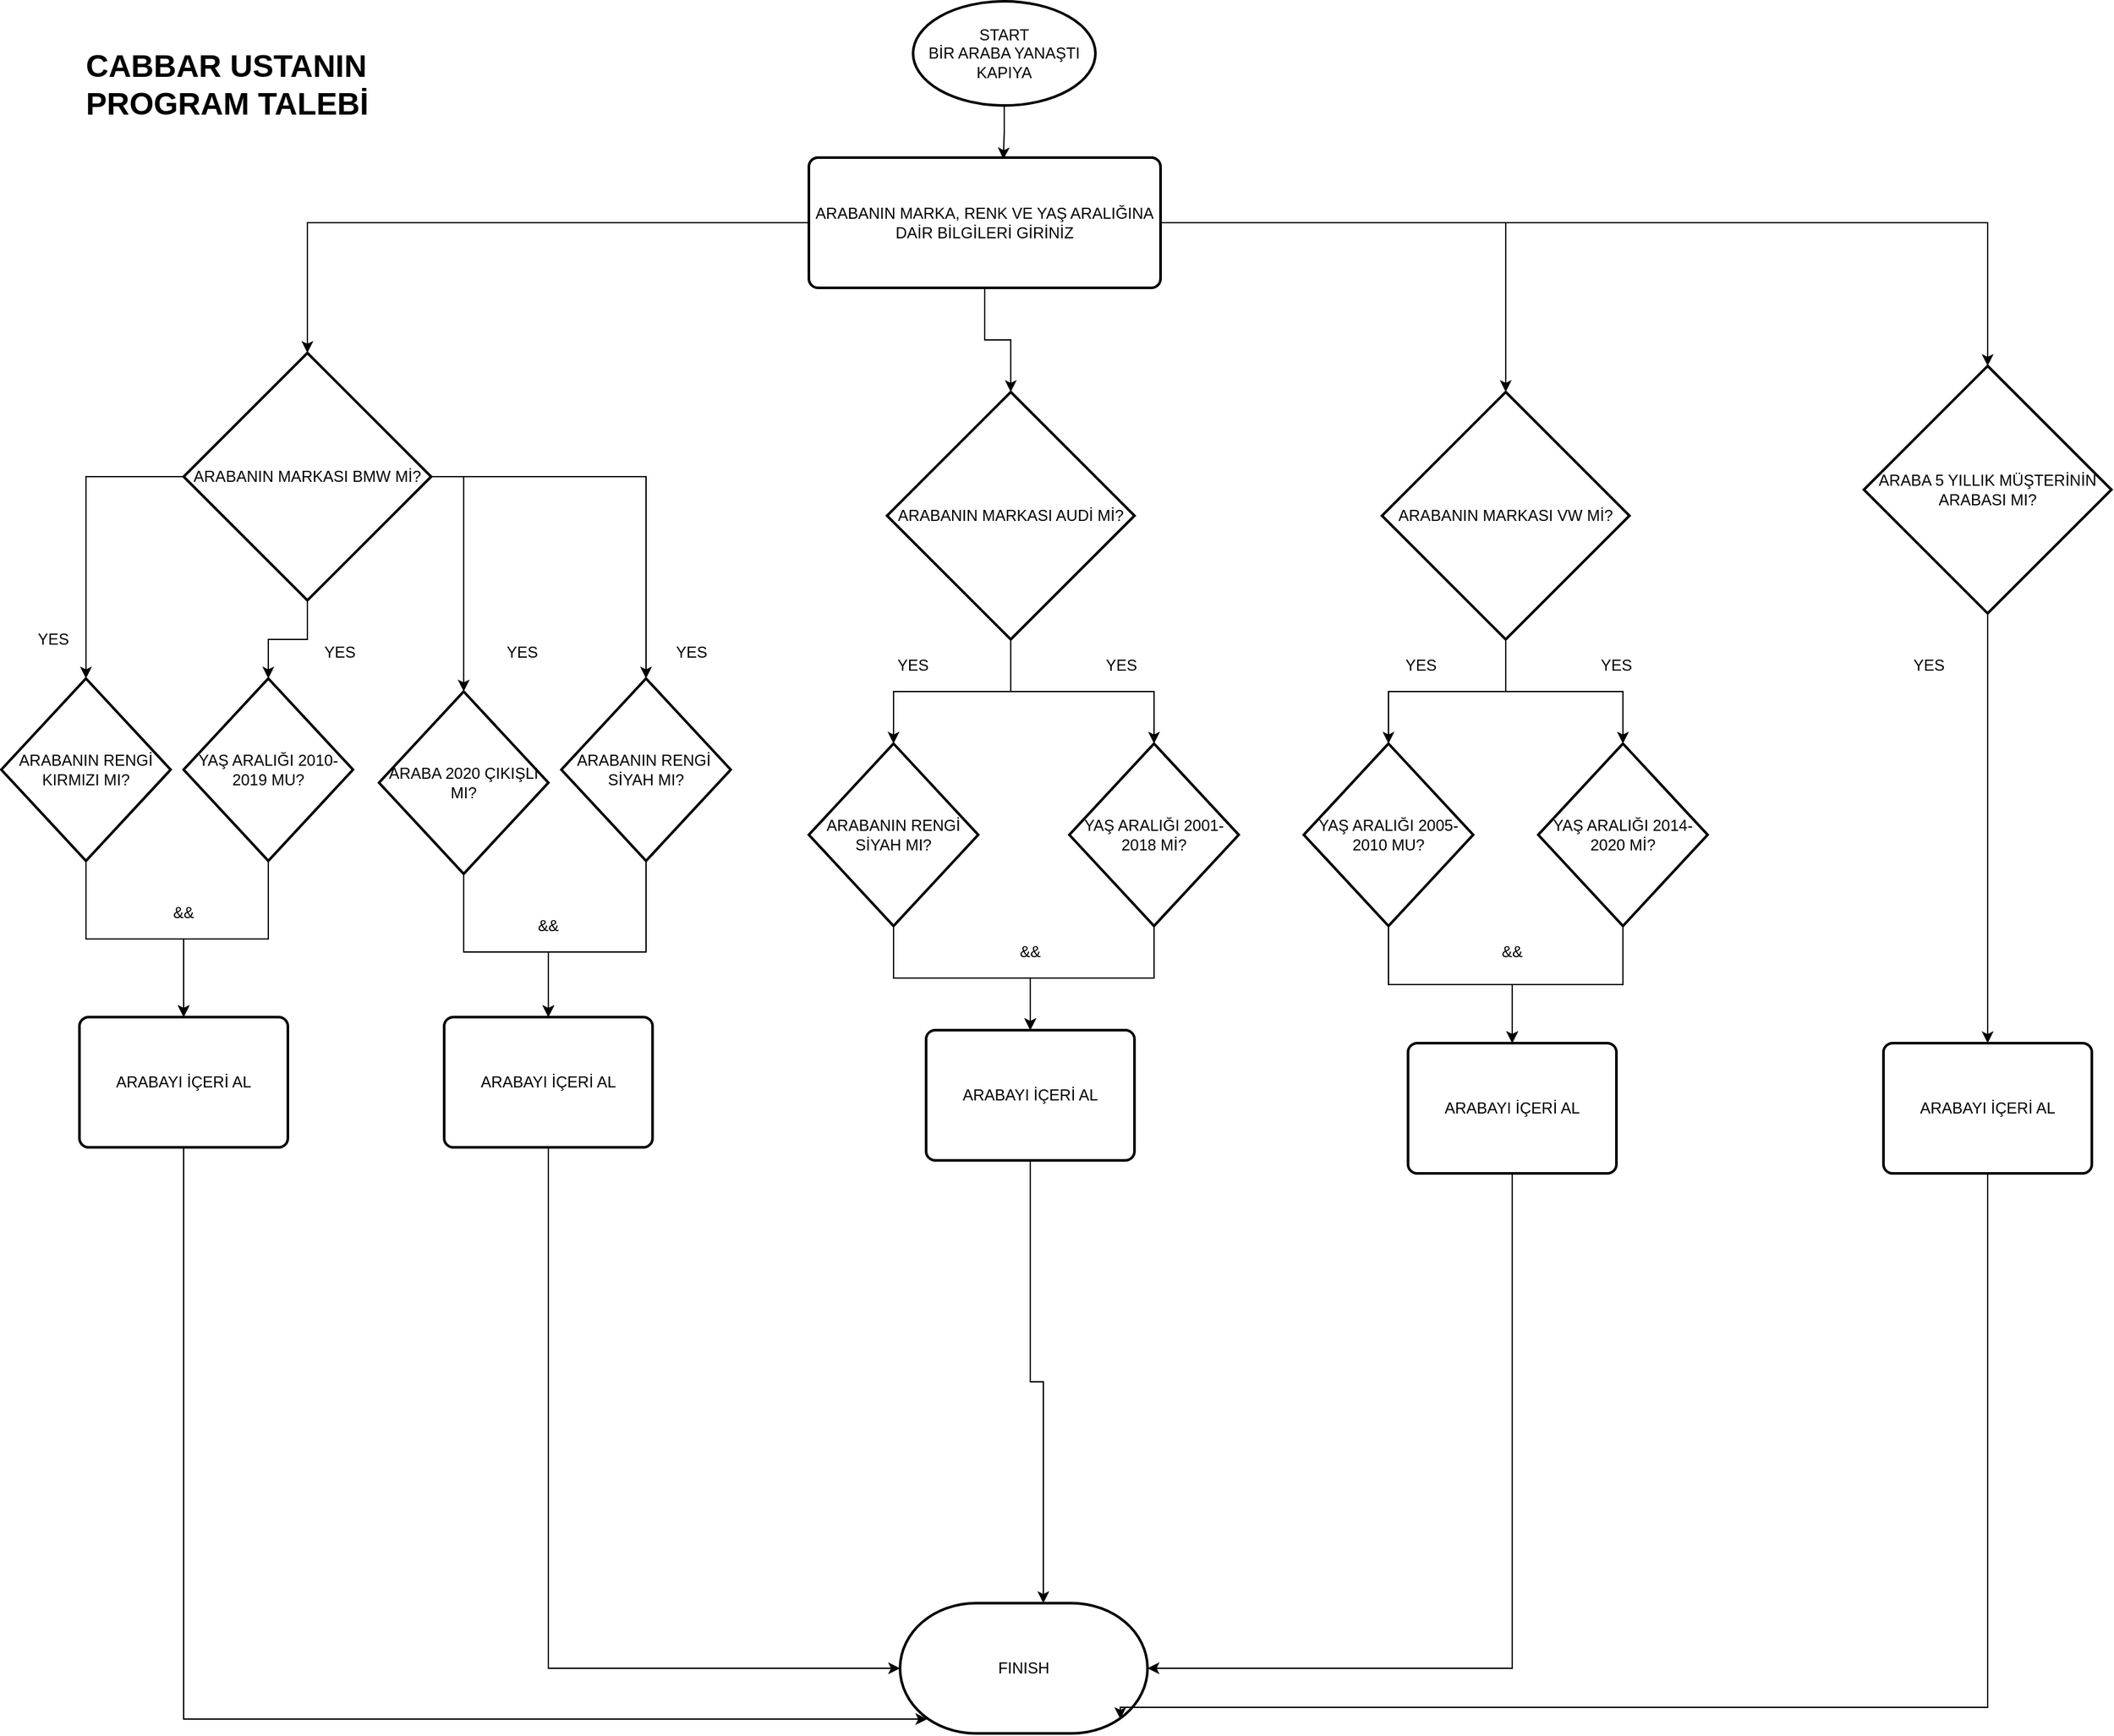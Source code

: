 <mxfile version="13.10.4" type="google"><diagram id="6a731a19-8d31-9384-78a2-239565b7b9f0" name="Page-1"><mxGraphModel dx="2130" dy="967" grid="1" gridSize="10" guides="1" tooltips="1" connect="1" arrows="1" fold="1" page="1" pageScale="1" pageWidth="1169" pageHeight="827" background="#ffffff" math="0" shadow="0"><root><mxCell id="0"/><mxCell id="1" parent="0"/><mxCell id="I99-v1isCjONdM7aaMPV-125" style="edgeStyle=orthogonalEdgeStyle;rounded=0;orthogonalLoop=1;jettySize=auto;html=1;entryX=0.553;entryY=0.013;entryDx=0;entryDy=0;entryPerimeter=0;" edge="1" parent="1" source="I99-v1isCjONdM7aaMPV-55" target="I99-v1isCjONdM7aaMPV-57"><mxGeometry relative="1" as="geometry"/></mxCell><mxCell id="I99-v1isCjONdM7aaMPV-55" value="START&lt;br&gt;BİR ARABA YANAŞTI KAPIYA" style="strokeWidth=2;html=1;shape=mxgraph.flowchart.start_1;whiteSpace=wrap;" vertex="1" parent="1"><mxGeometry x="710" y="10" width="140" height="80" as="geometry"/></mxCell><mxCell id="I99-v1isCjONdM7aaMPV-64" style="edgeStyle=orthogonalEdgeStyle;rounded=0;orthogonalLoop=1;jettySize=auto;html=1;entryX=0.5;entryY=0;entryDx=0;entryDy=0;entryPerimeter=0;" edge="1" parent="1" source="I99-v1isCjONdM7aaMPV-57" target="I99-v1isCjONdM7aaMPV-59"><mxGeometry relative="1" as="geometry"/></mxCell><mxCell id="I99-v1isCjONdM7aaMPV-65" value="" style="edgeStyle=orthogonalEdgeStyle;rounded=0;orthogonalLoop=1;jettySize=auto;html=1;" edge="1" parent="1" source="I99-v1isCjONdM7aaMPV-57" target="I99-v1isCjONdM7aaMPV-60"><mxGeometry relative="1" as="geometry"/></mxCell><mxCell id="I99-v1isCjONdM7aaMPV-66" style="edgeStyle=orthogonalEdgeStyle;rounded=0;orthogonalLoop=1;jettySize=auto;html=1;entryX=0.5;entryY=0;entryDx=0;entryDy=0;entryPerimeter=0;" edge="1" parent="1" source="I99-v1isCjONdM7aaMPV-57" target="I99-v1isCjONdM7aaMPV-61"><mxGeometry relative="1" as="geometry"/></mxCell><mxCell id="I99-v1isCjONdM7aaMPV-81" style="edgeStyle=orthogonalEdgeStyle;rounded=0;orthogonalLoop=1;jettySize=auto;html=1;entryX=0.5;entryY=0;entryDx=0;entryDy=0;entryPerimeter=0;" edge="1" parent="1" source="I99-v1isCjONdM7aaMPV-57" target="I99-v1isCjONdM7aaMPV-80"><mxGeometry relative="1" as="geometry"/></mxCell><mxCell id="I99-v1isCjONdM7aaMPV-57" value="ARABANIN MARKA, RENK VE YAŞ ARALIĞINA DAİR BİLGİLERİ GİRİNİZ" style="rounded=1;whiteSpace=wrap;html=1;absoluteArcSize=1;arcSize=14;strokeWidth=2;" vertex="1" parent="1"><mxGeometry x="630" y="130" width="270" height="100" as="geometry"/></mxCell><mxCell id="I99-v1isCjONdM7aaMPV-63" value="" style="edgeStyle=orthogonalEdgeStyle;rounded=0;orthogonalLoop=1;jettySize=auto;html=1;" edge="1" parent="1" source="I99-v1isCjONdM7aaMPV-59" target="I99-v1isCjONdM7aaMPV-62"><mxGeometry relative="1" as="geometry"/></mxCell><mxCell id="I99-v1isCjONdM7aaMPV-71" style="edgeStyle=orthogonalEdgeStyle;rounded=0;orthogonalLoop=1;jettySize=auto;html=1;" edge="1" parent="1" source="I99-v1isCjONdM7aaMPV-59" target="I99-v1isCjONdM7aaMPV-69"><mxGeometry relative="1" as="geometry"/></mxCell><mxCell id="I99-v1isCjONdM7aaMPV-87" style="edgeStyle=orthogonalEdgeStyle;rounded=0;orthogonalLoop=1;jettySize=auto;html=1;entryX=0.5;entryY=0;entryDx=0;entryDy=0;entryPerimeter=0;" edge="1" parent="1" source="I99-v1isCjONdM7aaMPV-59" target="I99-v1isCjONdM7aaMPV-85"><mxGeometry relative="1" as="geometry"><mxPoint x="370" y="500" as="targetPoint"/><Array as="points"><mxPoint x="365" y="375"/></Array></mxGeometry></mxCell><mxCell id="I99-v1isCjONdM7aaMPV-89" style="edgeStyle=orthogonalEdgeStyle;rounded=0;orthogonalLoop=1;jettySize=auto;html=1;" edge="1" parent="1" source="I99-v1isCjONdM7aaMPV-59" target="I99-v1isCjONdM7aaMPV-86"><mxGeometry relative="1" as="geometry"/></mxCell><mxCell id="I99-v1isCjONdM7aaMPV-59" value="ARABANIN MARKASI BMW Mİ?" style="strokeWidth=2;html=1;shape=mxgraph.flowchart.decision;whiteSpace=wrap;" vertex="1" parent="1"><mxGeometry x="150" y="280" width="190" height="190" as="geometry"/></mxCell><mxCell id="I99-v1isCjONdM7aaMPV-98" style="edgeStyle=orthogonalEdgeStyle;rounded=0;orthogonalLoop=1;jettySize=auto;html=1;" edge="1" parent="1" source="I99-v1isCjONdM7aaMPV-60" target="I99-v1isCjONdM7aaMPV-96"><mxGeometry relative="1" as="geometry"/></mxCell><mxCell id="I99-v1isCjONdM7aaMPV-99" style="edgeStyle=orthogonalEdgeStyle;rounded=0;orthogonalLoop=1;jettySize=auto;html=1;" edge="1" parent="1" source="I99-v1isCjONdM7aaMPV-60" target="I99-v1isCjONdM7aaMPV-97"><mxGeometry relative="1" as="geometry"/></mxCell><mxCell id="I99-v1isCjONdM7aaMPV-60" value="ARABANIN MARKASI AUDİ Mİ?" style="strokeWidth=2;html=1;shape=mxgraph.flowchart.decision;whiteSpace=wrap;" vertex="1" parent="1"><mxGeometry x="690" y="310" width="190" height="190" as="geometry"/></mxCell><mxCell id="I99-v1isCjONdM7aaMPV-107" style="edgeStyle=orthogonalEdgeStyle;rounded=0;orthogonalLoop=1;jettySize=auto;html=1;entryX=0.5;entryY=0;entryDx=0;entryDy=0;entryPerimeter=0;" edge="1" parent="1" source="I99-v1isCjONdM7aaMPV-61" target="I99-v1isCjONdM7aaMPV-105"><mxGeometry relative="1" as="geometry"/></mxCell><mxCell id="I99-v1isCjONdM7aaMPV-108" style="edgeStyle=orthogonalEdgeStyle;rounded=0;orthogonalLoop=1;jettySize=auto;html=1;entryX=0.5;entryY=0;entryDx=0;entryDy=0;entryPerimeter=0;" edge="1" parent="1" source="I99-v1isCjONdM7aaMPV-61" target="I99-v1isCjONdM7aaMPV-106"><mxGeometry relative="1" as="geometry"/></mxCell><mxCell id="I99-v1isCjONdM7aaMPV-61" value="ARABANIN MARKASI VW Mİ?" style="strokeWidth=2;html=1;shape=mxgraph.flowchart.decision;whiteSpace=wrap;" vertex="1" parent="1"><mxGeometry x="1070" y="310" width="190" height="190" as="geometry"/></mxCell><mxCell id="I99-v1isCjONdM7aaMPV-92" style="edgeStyle=orthogonalEdgeStyle;rounded=0;orthogonalLoop=1;jettySize=auto;html=1;entryX=0.5;entryY=0;entryDx=0;entryDy=0;" edge="1" parent="1" source="I99-v1isCjONdM7aaMPV-62" target="I99-v1isCjONdM7aaMPV-75"><mxGeometry relative="1" as="geometry"/></mxCell><mxCell id="I99-v1isCjONdM7aaMPV-62" value="ARABANIN RENGİ KIRMIZI MI?" style="strokeWidth=2;html=1;shape=mxgraph.flowchart.decision;whiteSpace=wrap;" vertex="1" parent="1"><mxGeometry x="10" y="530" width="130" height="140" as="geometry"/></mxCell><mxCell id="I99-v1isCjONdM7aaMPV-67" value="YES" style="text;html=1;strokeColor=none;fillColor=none;align=center;verticalAlign=middle;whiteSpace=wrap;rounded=0;" vertex="1" parent="1"><mxGeometry x="250" y="500" width="40" height="20" as="geometry"/></mxCell><mxCell id="I99-v1isCjONdM7aaMPV-68" value="&amp;amp;&amp;amp;" style="text;html=1;strokeColor=none;fillColor=none;align=center;verticalAlign=middle;whiteSpace=wrap;rounded=0;" vertex="1" parent="1"><mxGeometry x="130" y="700" width="40" height="20" as="geometry"/></mxCell><mxCell id="I99-v1isCjONdM7aaMPV-91" style="edgeStyle=orthogonalEdgeStyle;rounded=0;orthogonalLoop=1;jettySize=auto;html=1;entryX=0.5;entryY=0;entryDx=0;entryDy=0;" edge="1" parent="1" source="I99-v1isCjONdM7aaMPV-69" target="I99-v1isCjONdM7aaMPV-75"><mxGeometry relative="1" as="geometry"/></mxCell><mxCell id="I99-v1isCjONdM7aaMPV-69" value="YAŞ ARALIĞI 2010-2019 MU?" style="strokeWidth=2;html=1;shape=mxgraph.flowchart.decision;whiteSpace=wrap;" vertex="1" parent="1"><mxGeometry x="150" y="530" width="130" height="140" as="geometry"/></mxCell><mxCell id="I99-v1isCjONdM7aaMPV-72" value="YES" style="text;html=1;strokeColor=none;fillColor=none;align=center;verticalAlign=middle;whiteSpace=wrap;rounded=0;" vertex="1" parent="1"><mxGeometry x="30" y="490" width="40" height="20" as="geometry"/></mxCell><mxCell id="I99-v1isCjONdM7aaMPV-73" value="YES" style="text;html=1;strokeColor=none;fillColor=none;align=center;verticalAlign=middle;whiteSpace=wrap;rounded=0;" vertex="1" parent="1"><mxGeometry x="390" y="500" width="40" height="20" as="geometry"/></mxCell><mxCell id="I99-v1isCjONdM7aaMPV-74" value="FINISH&lt;br&gt;" style="strokeWidth=2;html=1;shape=mxgraph.flowchart.terminator;whiteSpace=wrap;" vertex="1" parent="1"><mxGeometry x="700" y="1240" width="190" height="100" as="geometry"/></mxCell><mxCell id="I99-v1isCjONdM7aaMPV-119" style="edgeStyle=orthogonalEdgeStyle;rounded=0;orthogonalLoop=1;jettySize=auto;html=1;entryX=0.11;entryY=0.89;entryDx=0;entryDy=0;entryPerimeter=0;" edge="1" parent="1" source="I99-v1isCjONdM7aaMPV-75" target="I99-v1isCjONdM7aaMPV-74"><mxGeometry relative="1" as="geometry"><mxPoint x="180" y="1350" as="targetPoint"/><Array as="points"><mxPoint x="150" y="1329"/></Array></mxGeometry></mxCell><mxCell id="I99-v1isCjONdM7aaMPV-75" value="ARABAYI İÇERİ AL" style="rounded=1;whiteSpace=wrap;html=1;absoluteArcSize=1;arcSize=14;strokeWidth=2;" vertex="1" parent="1"><mxGeometry x="70" y="790" width="160" height="100" as="geometry"/></mxCell><mxCell id="I99-v1isCjONdM7aaMPV-83" style="edgeStyle=orthogonalEdgeStyle;rounded=0;orthogonalLoop=1;jettySize=auto;html=1;entryX=0.5;entryY=0;entryDx=0;entryDy=0;" edge="1" parent="1" source="I99-v1isCjONdM7aaMPV-80" target="I99-v1isCjONdM7aaMPV-82"><mxGeometry relative="1" as="geometry"/></mxCell><mxCell id="I99-v1isCjONdM7aaMPV-80" value="ARABA 5 YILLIK MÜŞTERİNİN ARABASI MI?" style="strokeWidth=2;html=1;shape=mxgraph.flowchart.decision;whiteSpace=wrap;" vertex="1" parent="1"><mxGeometry x="1440" y="290" width="190" height="190" as="geometry"/></mxCell><mxCell id="I99-v1isCjONdM7aaMPV-124" style="edgeStyle=orthogonalEdgeStyle;rounded=0;orthogonalLoop=1;jettySize=auto;html=1;entryX=0.89;entryY=0.89;entryDx=0;entryDy=0;entryPerimeter=0;" edge="1" parent="1" source="I99-v1isCjONdM7aaMPV-82" target="I99-v1isCjONdM7aaMPV-74"><mxGeometry relative="1" as="geometry"><mxPoint x="990" y="1500" as="targetPoint"/><Array as="points"><mxPoint x="1535" y="1320"/><mxPoint x="869" y="1320"/></Array></mxGeometry></mxCell><mxCell id="I99-v1isCjONdM7aaMPV-82" value="ARABAYI İÇERİ AL" style="rounded=1;whiteSpace=wrap;html=1;absoluteArcSize=1;arcSize=14;strokeWidth=2;" vertex="1" parent="1"><mxGeometry x="1455" y="810" width="160" height="100" as="geometry"/></mxCell><mxCell id="I99-v1isCjONdM7aaMPV-84" value="YES" style="text;html=1;strokeColor=none;fillColor=none;align=center;verticalAlign=middle;whiteSpace=wrap;rounded=0;" vertex="1" parent="1"><mxGeometry x="1470" y="510" width="40" height="20" as="geometry"/></mxCell><mxCell id="I99-v1isCjONdM7aaMPV-93" style="edgeStyle=orthogonalEdgeStyle;rounded=0;orthogonalLoop=1;jettySize=auto;html=1;entryX=0.5;entryY=0;entryDx=0;entryDy=0;" edge="1" parent="1" source="I99-v1isCjONdM7aaMPV-85" target="I99-v1isCjONdM7aaMPV-90"><mxGeometry relative="1" as="geometry"><Array as="points"><mxPoint x="365" y="740"/><mxPoint x="430" y="740"/></Array></mxGeometry></mxCell><mxCell id="I99-v1isCjONdM7aaMPV-85" value="ARABA 2020 ÇIKIŞLI MI?" style="strokeWidth=2;html=1;shape=mxgraph.flowchart.decision;whiteSpace=wrap;" vertex="1" parent="1"><mxGeometry x="300" y="540" width="130" height="140" as="geometry"/></mxCell><mxCell id="I99-v1isCjONdM7aaMPV-94" style="edgeStyle=orthogonalEdgeStyle;rounded=0;orthogonalLoop=1;jettySize=auto;html=1;entryX=0.5;entryY=0;entryDx=0;entryDy=0;" edge="1" parent="1" source="I99-v1isCjONdM7aaMPV-86" target="I99-v1isCjONdM7aaMPV-90"><mxGeometry relative="1" as="geometry"><Array as="points"><mxPoint x="505" y="740"/><mxPoint x="430" y="740"/></Array></mxGeometry></mxCell><mxCell id="I99-v1isCjONdM7aaMPV-86" value="ARABANIN RENGİ&amp;nbsp; SİYAH MI?" style="strokeWidth=2;html=1;shape=mxgraph.flowchart.decision;whiteSpace=wrap;" vertex="1" parent="1"><mxGeometry x="440" y="530" width="130" height="140" as="geometry"/></mxCell><mxCell id="I99-v1isCjONdM7aaMPV-120" style="edgeStyle=orthogonalEdgeStyle;rounded=0;orthogonalLoop=1;jettySize=auto;html=1;" edge="1" parent="1" source="I99-v1isCjONdM7aaMPV-90" target="I99-v1isCjONdM7aaMPV-74"><mxGeometry relative="1" as="geometry"><Array as="points"><mxPoint x="430" y="1290"/></Array></mxGeometry></mxCell><mxCell id="I99-v1isCjONdM7aaMPV-90" value="ARABAYI İÇERİ AL" style="rounded=1;whiteSpace=wrap;html=1;absoluteArcSize=1;arcSize=14;strokeWidth=2;" vertex="1" parent="1"><mxGeometry x="350" y="790" width="160" height="100" as="geometry"/></mxCell><mxCell id="I99-v1isCjONdM7aaMPV-95" value="&amp;amp;&amp;amp;" style="text;html=1;strokeColor=none;fillColor=none;align=center;verticalAlign=middle;whiteSpace=wrap;rounded=0;" vertex="1" parent="1"><mxGeometry x="410" y="710" width="40" height="20" as="geometry"/></mxCell><mxCell id="I99-v1isCjONdM7aaMPV-101" style="edgeStyle=orthogonalEdgeStyle;rounded=0;orthogonalLoop=1;jettySize=auto;html=1;" edge="1" parent="1" source="I99-v1isCjONdM7aaMPV-96" target="I99-v1isCjONdM7aaMPV-100"><mxGeometry relative="1" as="geometry"/></mxCell><mxCell id="I99-v1isCjONdM7aaMPV-96" value="ARABANIN RENGİ SİYAH MI?" style="strokeWidth=2;html=1;shape=mxgraph.flowchart.decision;whiteSpace=wrap;" vertex="1" parent="1"><mxGeometry x="630" y="580" width="130" height="140" as="geometry"/></mxCell><mxCell id="I99-v1isCjONdM7aaMPV-102" style="edgeStyle=orthogonalEdgeStyle;rounded=0;orthogonalLoop=1;jettySize=auto;html=1;entryX=0.5;entryY=0;entryDx=0;entryDy=0;" edge="1" parent="1" source="I99-v1isCjONdM7aaMPV-97" target="I99-v1isCjONdM7aaMPV-100"><mxGeometry relative="1" as="geometry"/></mxCell><mxCell id="I99-v1isCjONdM7aaMPV-97" value="YAŞ ARALIĞI 2001-2018 Mİ?" style="strokeWidth=2;html=1;shape=mxgraph.flowchart.decision;whiteSpace=wrap;" vertex="1" parent="1"><mxGeometry x="830" y="580" width="130" height="140" as="geometry"/></mxCell><mxCell id="I99-v1isCjONdM7aaMPV-123" style="edgeStyle=orthogonalEdgeStyle;rounded=0;orthogonalLoop=1;jettySize=auto;html=1;entryX=0.579;entryY=0;entryDx=0;entryDy=0;entryPerimeter=0;" edge="1" parent="1" source="I99-v1isCjONdM7aaMPV-100" target="I99-v1isCjONdM7aaMPV-74"><mxGeometry relative="1" as="geometry"/></mxCell><mxCell id="I99-v1isCjONdM7aaMPV-100" value="ARABAYI İÇERİ AL" style="rounded=1;whiteSpace=wrap;html=1;absoluteArcSize=1;arcSize=14;strokeWidth=2;" vertex="1" parent="1"><mxGeometry x="720" y="800" width="160" height="100" as="geometry"/></mxCell><mxCell id="I99-v1isCjONdM7aaMPV-103" value="&amp;amp;&amp;amp;" style="text;html=1;strokeColor=none;fillColor=none;align=center;verticalAlign=middle;whiteSpace=wrap;rounded=0;" vertex="1" parent="1"><mxGeometry x="780" y="730" width="40" height="20" as="geometry"/></mxCell><mxCell id="I99-v1isCjONdM7aaMPV-110" style="edgeStyle=orthogonalEdgeStyle;rounded=0;orthogonalLoop=1;jettySize=auto;html=1;entryX=0.5;entryY=0;entryDx=0;entryDy=0;" edge="1" parent="1" source="I99-v1isCjONdM7aaMPV-105" target="I99-v1isCjONdM7aaMPV-109"><mxGeometry relative="1" as="geometry"/></mxCell><mxCell id="I99-v1isCjONdM7aaMPV-105" value="YAŞ ARALIĞI 2005-2010 MU?" style="strokeWidth=2;html=1;shape=mxgraph.flowchart.decision;whiteSpace=wrap;" vertex="1" parent="1"><mxGeometry x="1010" y="580" width="130" height="140" as="geometry"/></mxCell><mxCell id="I99-v1isCjONdM7aaMPV-111" style="edgeStyle=orthogonalEdgeStyle;rounded=0;orthogonalLoop=1;jettySize=auto;html=1;entryX=0.5;entryY=0;entryDx=0;entryDy=0;" edge="1" parent="1" source="I99-v1isCjONdM7aaMPV-106" target="I99-v1isCjONdM7aaMPV-109"><mxGeometry relative="1" as="geometry"/></mxCell><mxCell id="I99-v1isCjONdM7aaMPV-106" value="YAŞ ARALIĞI 2014-2020 Mİ?" style="strokeWidth=2;html=1;shape=mxgraph.flowchart.decision;whiteSpace=wrap;" vertex="1" parent="1"><mxGeometry x="1190" y="580" width="130" height="140" as="geometry"/></mxCell><mxCell id="I99-v1isCjONdM7aaMPV-122" style="edgeStyle=orthogonalEdgeStyle;rounded=0;orthogonalLoop=1;jettySize=auto;html=1;entryX=1;entryY=0.5;entryDx=0;entryDy=0;entryPerimeter=0;" edge="1" parent="1" source="I99-v1isCjONdM7aaMPV-109" target="I99-v1isCjONdM7aaMPV-74"><mxGeometry relative="1" as="geometry"><mxPoint x="980" y="1310" as="targetPoint"/><Array as="points"><mxPoint x="1170" y="1290"/></Array></mxGeometry></mxCell><mxCell id="I99-v1isCjONdM7aaMPV-109" value="ARABAYI İÇERİ AL" style="rounded=1;whiteSpace=wrap;html=1;absoluteArcSize=1;arcSize=14;strokeWidth=2;" vertex="1" parent="1"><mxGeometry x="1090" y="810" width="160" height="100" as="geometry"/></mxCell><mxCell id="I99-v1isCjONdM7aaMPV-112" value="&amp;amp;&amp;amp;" style="text;html=1;strokeColor=none;fillColor=none;align=center;verticalAlign=middle;whiteSpace=wrap;rounded=0;" vertex="1" parent="1"><mxGeometry x="1150" y="730" width="40" height="20" as="geometry"/></mxCell><mxCell id="I99-v1isCjONdM7aaMPV-113" value="YES" style="text;html=1;strokeColor=none;fillColor=none;align=center;verticalAlign=middle;whiteSpace=wrap;rounded=0;" vertex="1" parent="1"><mxGeometry x="1080" y="510" width="40" height="20" as="geometry"/></mxCell><mxCell id="I99-v1isCjONdM7aaMPV-114" value="YES" style="text;html=1;strokeColor=none;fillColor=none;align=center;verticalAlign=middle;whiteSpace=wrap;rounded=0;" vertex="1" parent="1"><mxGeometry x="1230" y="510" width="40" height="20" as="geometry"/></mxCell><mxCell id="I99-v1isCjONdM7aaMPV-115" value="YES" style="text;html=1;strokeColor=none;fillColor=none;align=center;verticalAlign=middle;whiteSpace=wrap;rounded=0;" vertex="1" parent="1"><mxGeometry x="520" y="500" width="40" height="20" as="geometry"/></mxCell><mxCell id="I99-v1isCjONdM7aaMPV-116" value="YES" style="text;html=1;strokeColor=none;fillColor=none;align=center;verticalAlign=middle;whiteSpace=wrap;rounded=0;" vertex="1" parent="1"><mxGeometry x="690" y="510" width="40" height="20" as="geometry"/></mxCell><mxCell id="I99-v1isCjONdM7aaMPV-117" value="YES" style="text;html=1;strokeColor=none;fillColor=none;align=center;verticalAlign=middle;whiteSpace=wrap;rounded=0;" vertex="1" parent="1"><mxGeometry x="850" y="510" width="40" height="20" as="geometry"/></mxCell><mxCell id="I99-v1isCjONdM7aaMPV-126" value="&lt;h1&gt;CABBAR USTANIN PROGRAM TALEBİ&lt;/h1&gt;" style="text;html=1;strokeColor=none;fillColor=none;spacing=5;spacingTop=-20;whiteSpace=wrap;overflow=hidden;rounded=0;" vertex="1" parent="1"><mxGeometry x="70" y="40" width="300" height="80" as="geometry"/></mxCell></root></mxGraphModel></diagram></mxfile>
